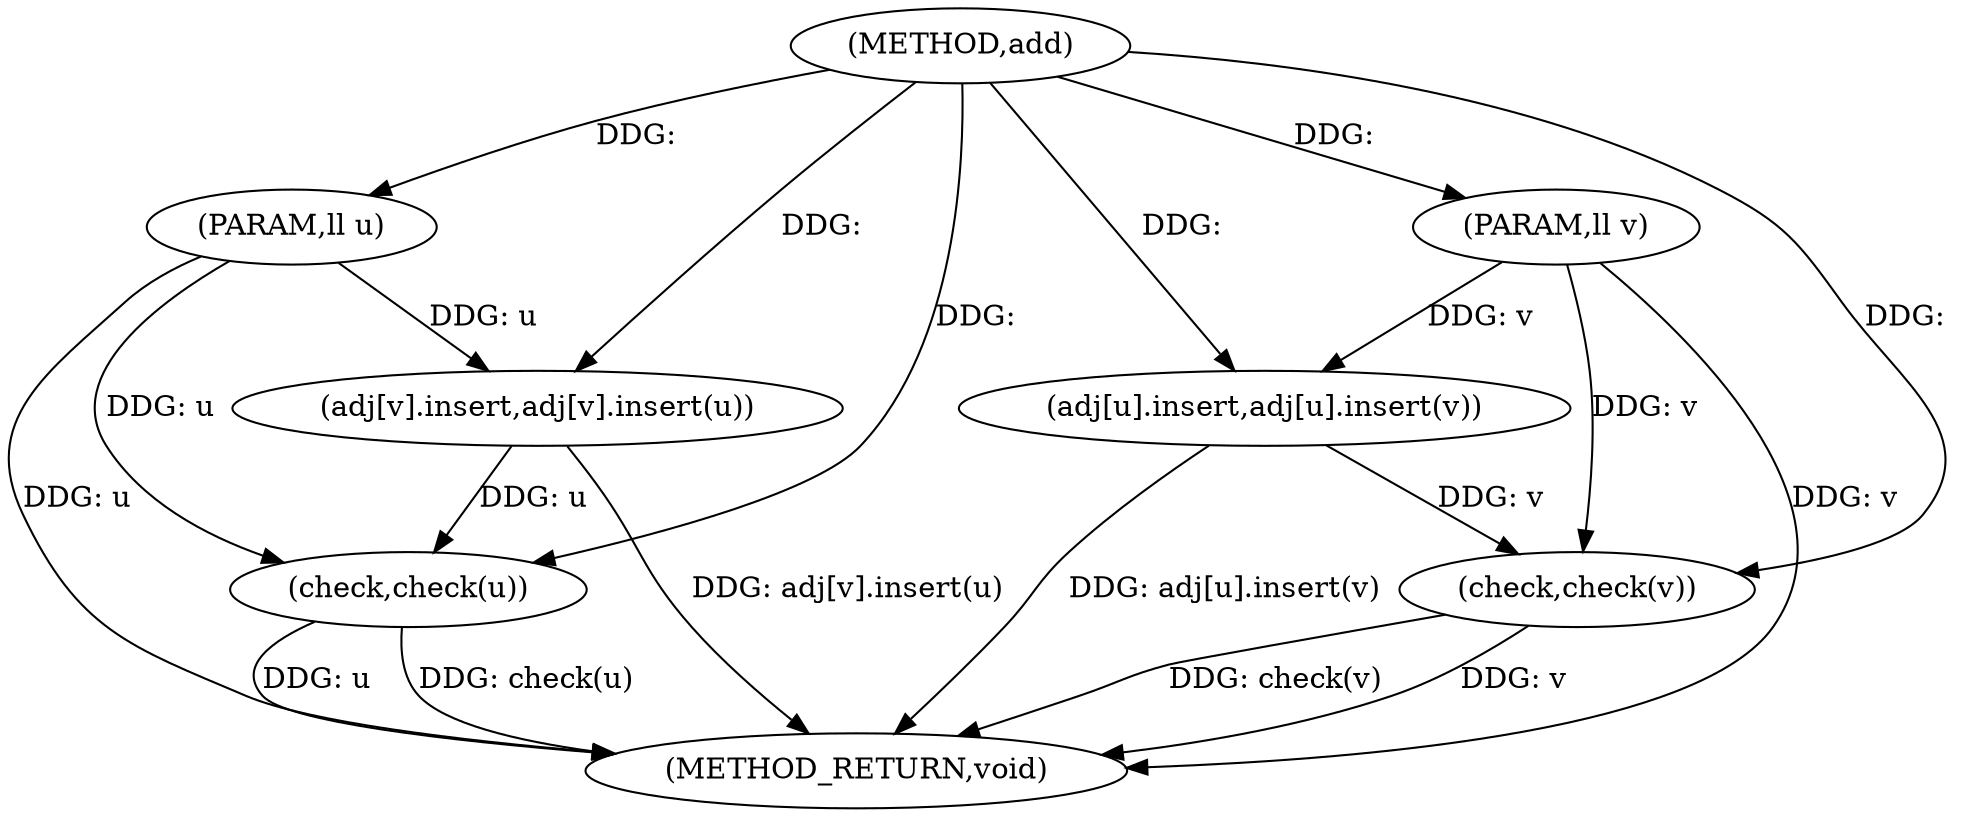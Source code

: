 digraph "add" {  
"1000115" [label = "(METHOD,add)" ]
"1000127" [label = "(METHOD_RETURN,void)" ]
"1000116" [label = "(PARAM,ll u)" ]
"1000117" [label = "(PARAM,ll v)" ]
"1000119" [label = "(adj[u].insert,adj[u].insert(v))" ]
"1000121" [label = "(adj[v].insert,adj[v].insert(u))" ]
"1000123" [label = "(check,check(u))" ]
"1000125" [label = "(check,check(v))" ]
  "1000116" -> "1000127"  [ label = "DDG: u"] 
  "1000117" -> "1000127"  [ label = "DDG: v"] 
  "1000119" -> "1000127"  [ label = "DDG: adj[u].insert(v)"] 
  "1000121" -> "1000127"  [ label = "DDG: adj[v].insert(u)"] 
  "1000123" -> "1000127"  [ label = "DDG: u"] 
  "1000123" -> "1000127"  [ label = "DDG: check(u)"] 
  "1000125" -> "1000127"  [ label = "DDG: v"] 
  "1000125" -> "1000127"  [ label = "DDG: check(v)"] 
  "1000115" -> "1000116"  [ label = "DDG: "] 
  "1000115" -> "1000117"  [ label = "DDG: "] 
  "1000117" -> "1000119"  [ label = "DDG: v"] 
  "1000115" -> "1000119"  [ label = "DDG: "] 
  "1000116" -> "1000121"  [ label = "DDG: u"] 
  "1000115" -> "1000121"  [ label = "DDG: "] 
  "1000121" -> "1000123"  [ label = "DDG: u"] 
  "1000116" -> "1000123"  [ label = "DDG: u"] 
  "1000115" -> "1000123"  [ label = "DDG: "] 
  "1000119" -> "1000125"  [ label = "DDG: v"] 
  "1000117" -> "1000125"  [ label = "DDG: v"] 
  "1000115" -> "1000125"  [ label = "DDG: "] 
}
